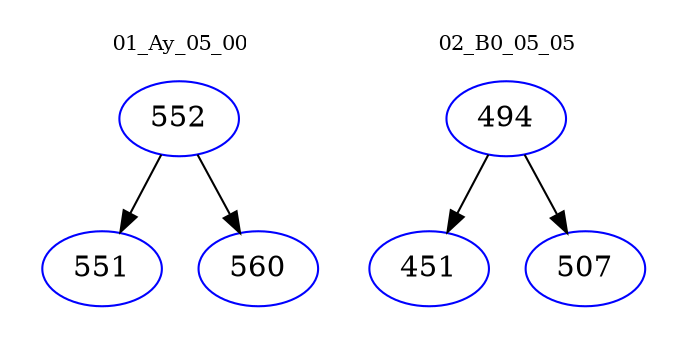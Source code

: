 digraph{
subgraph cluster_0 {
color = white
label = "01_Ay_05_00";
fontsize=10;
T0_552 [label="552", color="blue"]
T0_552 -> T0_551 [color="black"]
T0_551 [label="551", color="blue"]
T0_552 -> T0_560 [color="black"]
T0_560 [label="560", color="blue"]
}
subgraph cluster_1 {
color = white
label = "02_B0_05_05";
fontsize=10;
T1_494 [label="494", color="blue"]
T1_494 -> T1_451 [color="black"]
T1_451 [label="451", color="blue"]
T1_494 -> T1_507 [color="black"]
T1_507 [label="507", color="blue"]
}
}
